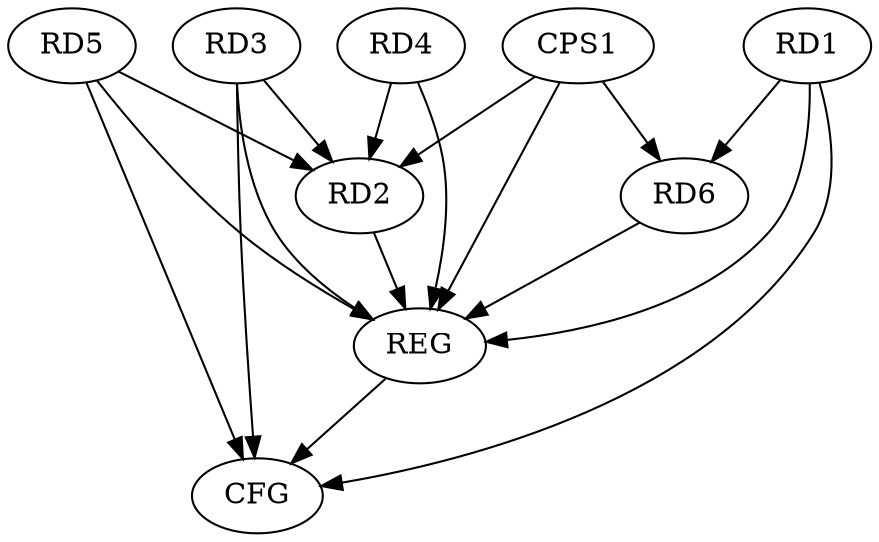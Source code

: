 strict digraph G {
  RD1 [ label="RD1" ];
  RD2 [ label="RD2" ];
  RD3 [ label="RD3" ];
  RD4 [ label="RD4" ];
  RD5 [ label="RD5" ];
  RD6 [ label="RD6" ];
  CPS1 [ label="CPS1" ];
  REG [ label="REG" ];
  CFG [ label="CFG" ];
  RD1 -> RD6;
  RD3 -> RD2;
  RD4 -> RD2;
  RD5 -> RD2;
  CPS1 -> RD2;
  CPS1 -> RD6;
  RD1 -> REG;
  RD2 -> REG;
  RD3 -> REG;
  RD4 -> REG;
  RD5 -> REG;
  RD6 -> REG;
  CPS1 -> REG;
  RD3 -> CFG;
  RD5 -> CFG;
  RD1 -> CFG;
  REG -> CFG;
}
